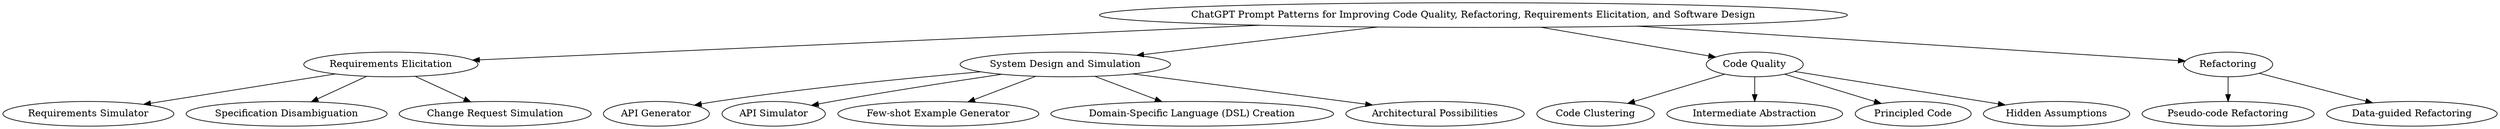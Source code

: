 digraph G {
"ChatGPT Prompt Patterns for Improving Code Quality, Refactoring, Requirements Elicitation, and Software Design";
"Requirements Elicitation";
"ChatGPT Prompt Patterns for Improving Code Quality, Refactoring, Requirements Elicitation, and Software Design" -> "Requirements Elicitation";
"Requirements Simulator";
"Requirements Elicitation" -> "Requirements Simulator";
"Specification Disambiguation";
"Requirements Elicitation" -> "Specification Disambiguation";
"Change Request Simulation";
"Requirements Elicitation" -> "Change Request Simulation";
"System Design and Simulation";
"ChatGPT Prompt Patterns for Improving Code Quality, Refactoring, Requirements Elicitation, and Software Design" -> "System Design and Simulation";
"API Generator";
"System Design and Simulation" -> "API Generator";
"API Simulator";
"System Design and Simulation" -> "API Simulator";
"Few-shot Example Generator";
"System Design and Simulation" -> "Few-shot Example Generator";
"Domain-Specific Language (DSL) Creation";
"System Design and Simulation" -> "Domain-Specific Language (DSL) Creation";
"Architectural Possibilities";
"System Design and Simulation" -> "Architectural Possibilities";
"Code Quality";
"ChatGPT Prompt Patterns for Improving Code Quality, Refactoring, Requirements Elicitation, and Software Design" -> "Code Quality";
"Code Clustering";
"Code Quality" -> "Code Clustering";
"Intermediate Abstraction";
"Code Quality" -> "Intermediate Abstraction";
"Principled Code";
"Code Quality" -> "Principled Code";
"Hidden Assumptions";
"Code Quality" -> "Hidden Assumptions";
Refactoring;
"ChatGPT Prompt Patterns for Improving Code Quality, Refactoring, Requirements Elicitation, and Software Design" -> Refactoring;
"Pseudo-code Refactoring";
Refactoring -> "Pseudo-code Refactoring";
"Data-guided Refactoring";
Refactoring -> "Data-guided Refactoring";
}
